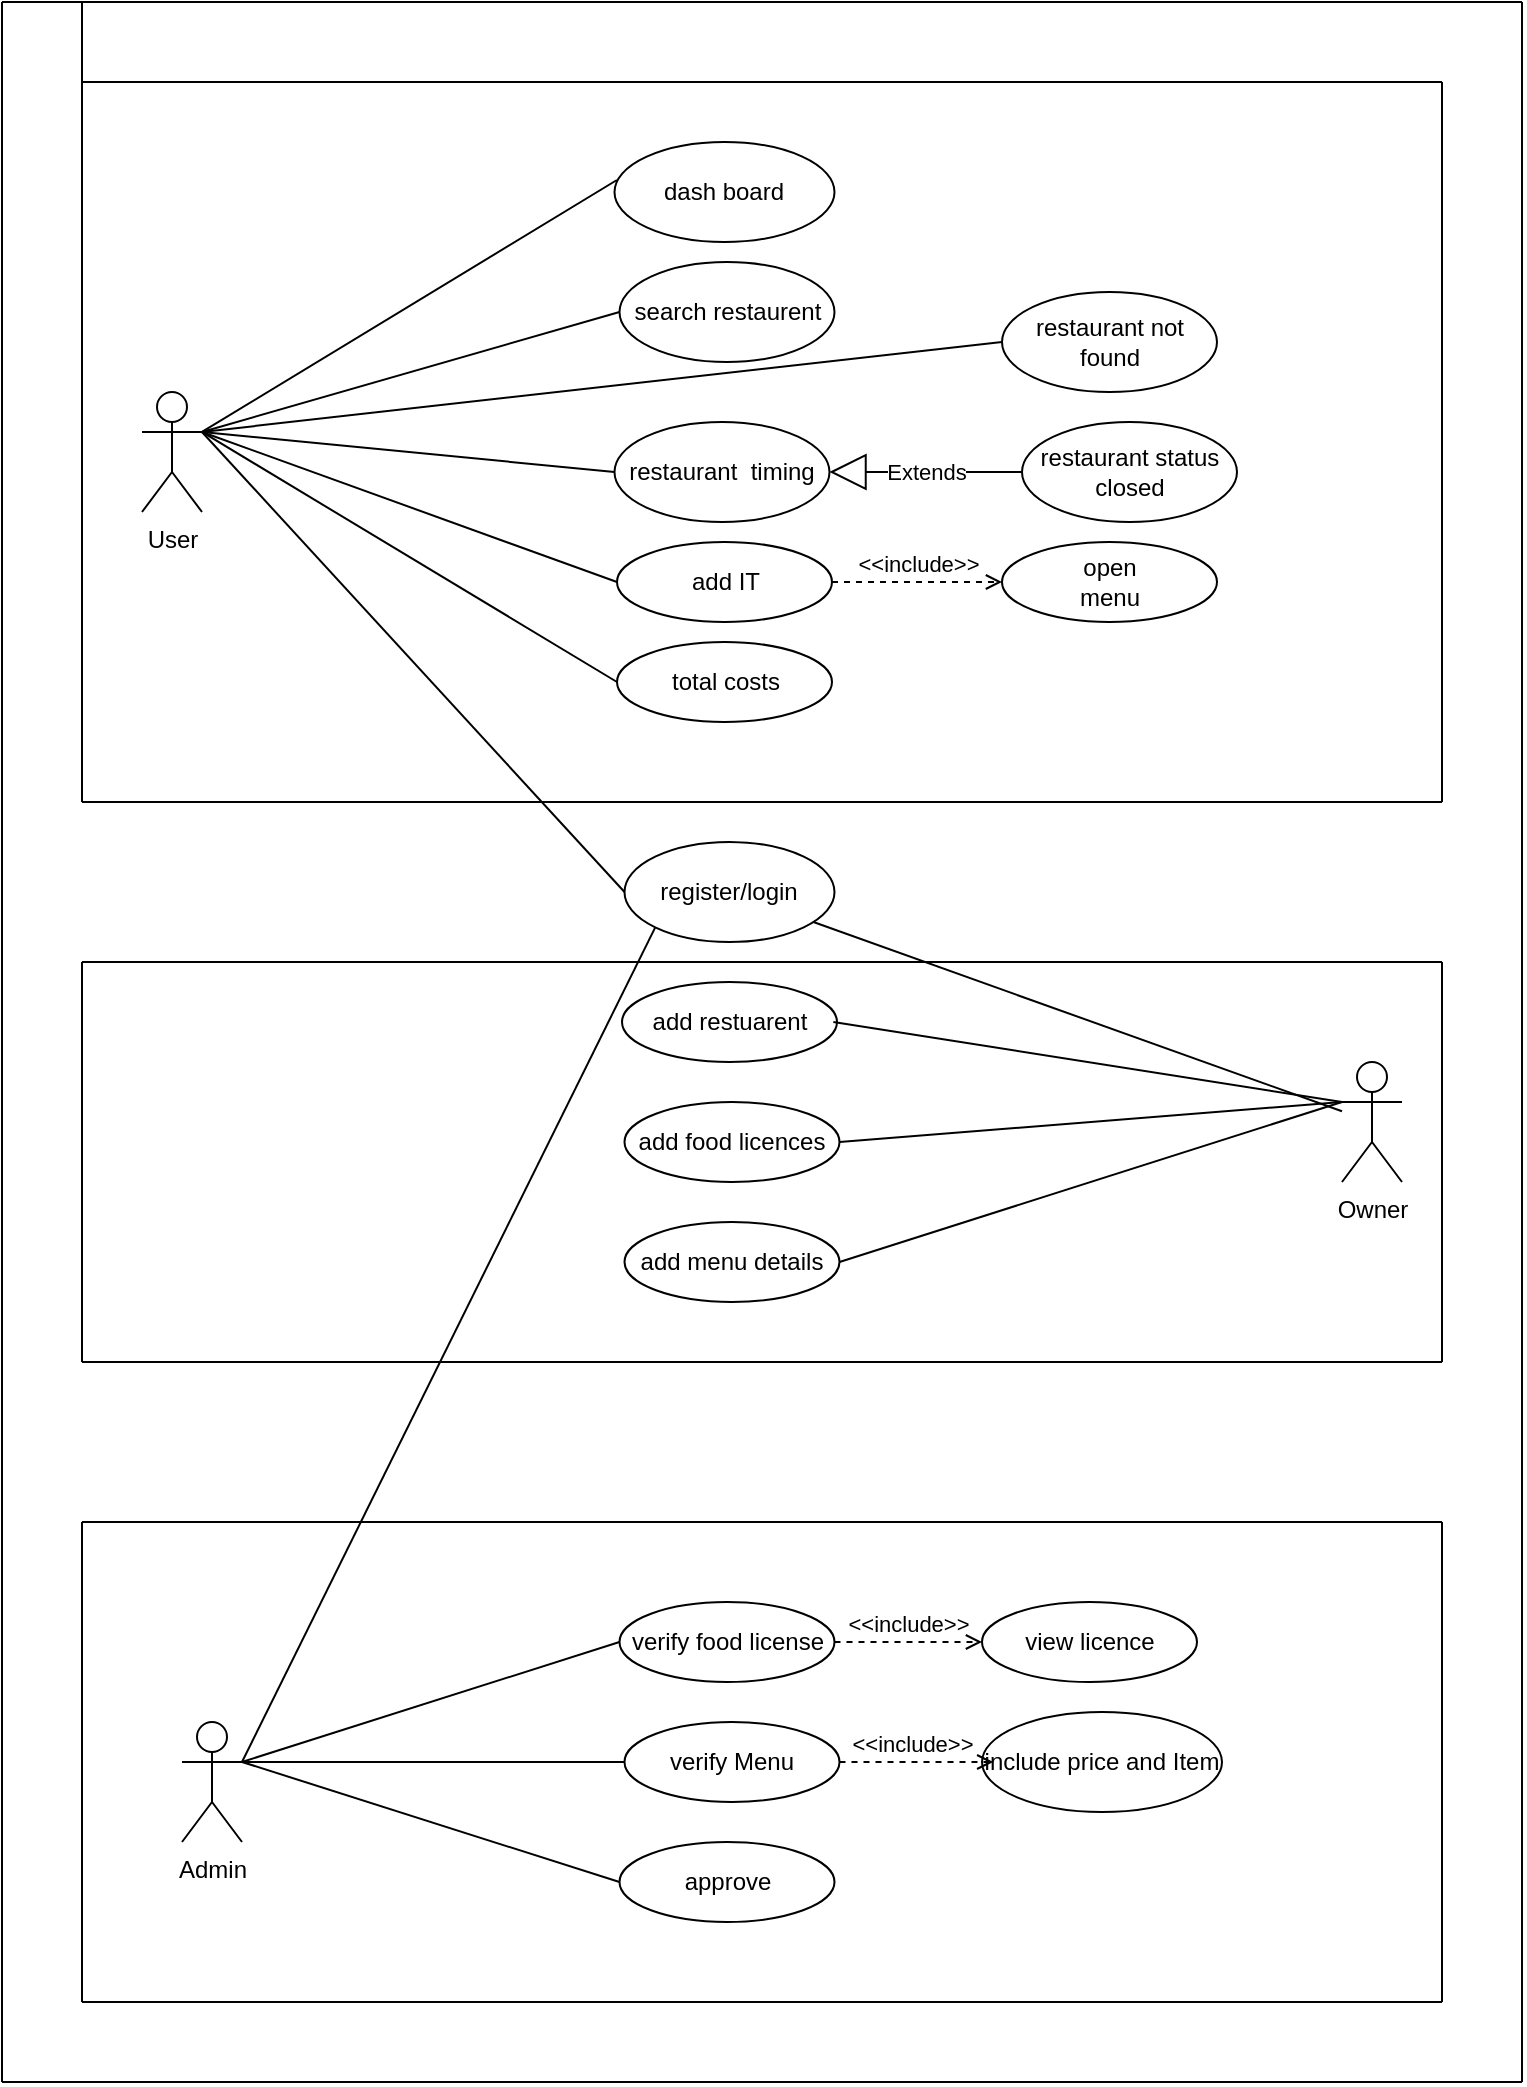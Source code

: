 <mxfile version="13.10.4" type="github">
  <diagram id="FyOOjmj2gLnmofkN0DMu" name="Page-1">
    <mxGraphModel dx="1424" dy="782" grid="1" gridSize="10" guides="1" tooltips="1" connect="1" arrows="1" fold="1" page="1" pageScale="1" pageWidth="850" pageHeight="1100" math="0" shadow="0">
      <root>
        <mxCell id="0" />
        <mxCell id="1" parent="0" />
        <mxCell id="Rky6-Vukg4qJPGLFqLiw-7" value="User" style="shape=umlActor;html=1;verticalLabelPosition=bottom;verticalAlign=top;align=center;" vertex="1" parent="1">
          <mxGeometry x="110" y="235" width="30" height="60" as="geometry" />
        </mxCell>
        <mxCell id="Rky6-Vukg4qJPGLFqLiw-10" value="register/login" style="ellipse;whiteSpace=wrap;html=1;" vertex="1" parent="1">
          <mxGeometry x="351.25" y="460" width="105" height="50" as="geometry" />
        </mxCell>
        <mxCell id="Rky6-Vukg4qJPGLFqLiw-11" value="dash board" style="ellipse;whiteSpace=wrap;html=1;" vertex="1" parent="1">
          <mxGeometry x="346.25" y="110" width="110" height="50" as="geometry" />
        </mxCell>
        <mxCell id="Rky6-Vukg4qJPGLFqLiw-13" value="search restaurent" style="ellipse;whiteSpace=wrap;html=1;" vertex="1" parent="1">
          <mxGeometry x="348.75" y="170" width="107.5" height="50" as="geometry" />
        </mxCell>
        <mxCell id="Rky6-Vukg4qJPGLFqLiw-15" value="restaurant&amp;nbsp; timing" style="ellipse;whiteSpace=wrap;html=1;" vertex="1" parent="1">
          <mxGeometry x="346.25" y="250" width="107.5" height="50" as="geometry" />
        </mxCell>
        <mxCell id="Rky6-Vukg4qJPGLFqLiw-17" value="&lt;div&gt;open&lt;/div&gt;&lt;div&gt;menu&lt;br&gt;&lt;/div&gt;" style="ellipse;whiteSpace=wrap;html=1;" vertex="1" parent="1">
          <mxGeometry x="540" y="310" width="107.5" height="40" as="geometry" />
        </mxCell>
        <mxCell id="Rky6-Vukg4qJPGLFqLiw-19" value="add IT" style="ellipse;whiteSpace=wrap;html=1;" vertex="1" parent="1">
          <mxGeometry x="347.5" y="310" width="107.5" height="40" as="geometry" />
        </mxCell>
        <mxCell id="Rky6-Vukg4qJPGLFqLiw-21" value="total costs" style="ellipse;whiteSpace=wrap;html=1;" vertex="1" parent="1">
          <mxGeometry x="347.5" y="360" width="107.5" height="40" as="geometry" />
        </mxCell>
        <mxCell id="Rky6-Vukg4qJPGLFqLiw-26" value="add restuarent" style="ellipse;whiteSpace=wrap;html=1;" vertex="1" parent="1">
          <mxGeometry x="350" y="530" width="107.5" height="40" as="geometry" />
        </mxCell>
        <mxCell id="Rky6-Vukg4qJPGLFqLiw-28" value="add food licences" style="ellipse;whiteSpace=wrap;html=1;" vertex="1" parent="1">
          <mxGeometry x="351.25" y="590" width="107.5" height="40" as="geometry" />
        </mxCell>
        <mxCell id="Rky6-Vukg4qJPGLFqLiw-30" value="add menu details" style="ellipse;whiteSpace=wrap;html=1;" vertex="1" parent="1">
          <mxGeometry x="351.25" y="650" width="107.5" height="40" as="geometry" />
        </mxCell>
        <mxCell id="Rky6-Vukg4qJPGLFqLiw-36" value="Admin" style="shape=umlActor;html=1;verticalLabelPosition=bottom;verticalAlign=top;align=center;" vertex="1" parent="1">
          <mxGeometry x="130" y="900" width="30" height="60" as="geometry" />
        </mxCell>
        <mxCell id="Rky6-Vukg4qJPGLFqLiw-40" value="verify food license" style="ellipse;whiteSpace=wrap;html=1;" vertex="1" parent="1">
          <mxGeometry x="348.75" y="840" width="107.5" height="40" as="geometry" />
        </mxCell>
        <mxCell id="Rky6-Vukg4qJPGLFqLiw-42" value="view licence" style="ellipse;whiteSpace=wrap;html=1;" vertex="1" parent="1">
          <mxGeometry x="530" y="840" width="107.5" height="40" as="geometry" />
        </mxCell>
        <mxCell id="Rky6-Vukg4qJPGLFqLiw-46" value="approve" style="ellipse;whiteSpace=wrap;html=1;" vertex="1" parent="1">
          <mxGeometry x="348.75" y="960" width="107.5" height="40" as="geometry" />
        </mxCell>
        <mxCell id="Rky6-Vukg4qJPGLFqLiw-48" value="" style="endArrow=none;html=1;exitX=1;exitY=0.333;exitDx=0;exitDy=0;exitPerimeter=0;entryX=0;entryY=0.5;entryDx=0;entryDy=0;" edge="1" parent="1" source="Rky6-Vukg4qJPGLFqLiw-7" target="Rky6-Vukg4qJPGLFqLiw-10">
          <mxGeometry width="50" height="50" relative="1" as="geometry">
            <mxPoint x="130" y="320" as="sourcePoint" />
            <mxPoint x="340" y="100" as="targetPoint" />
          </mxGeometry>
        </mxCell>
        <mxCell id="Rky6-Vukg4qJPGLFqLiw-49" value="" style="endArrow=none;html=1;entryX=0.011;entryY=0.38;entryDx=0;entryDy=0;entryPerimeter=0;exitX=1;exitY=0.333;exitDx=0;exitDy=0;exitPerimeter=0;" edge="1" parent="1" source="Rky6-Vukg4qJPGLFqLiw-7" target="Rky6-Vukg4qJPGLFqLiw-11">
          <mxGeometry width="50" height="50" relative="1" as="geometry">
            <mxPoint x="160" y="380" as="sourcePoint" />
            <mxPoint x="350" y="110" as="targetPoint" />
          </mxGeometry>
        </mxCell>
        <mxCell id="Rky6-Vukg4qJPGLFqLiw-50" value="" style="endArrow=none;html=1;entryX=0;entryY=0.5;entryDx=0;entryDy=0;exitX=1;exitY=0.333;exitDx=0;exitDy=0;exitPerimeter=0;" edge="1" parent="1" source="Rky6-Vukg4qJPGLFqLiw-7" target="Rky6-Vukg4qJPGLFqLiw-13">
          <mxGeometry width="50" height="50" relative="1" as="geometry">
            <mxPoint x="180" y="396.923" as="sourcePoint" />
            <mxPoint x="349.96" y="179" as="targetPoint" />
          </mxGeometry>
        </mxCell>
        <mxCell id="Rky6-Vukg4qJPGLFqLiw-51" value="restaurant status closed" style="ellipse;whiteSpace=wrap;html=1;" vertex="1" parent="1">
          <mxGeometry x="550" y="250" width="107.5" height="50" as="geometry" />
        </mxCell>
        <mxCell id="Rky6-Vukg4qJPGLFqLiw-53" value="Extends" style="endArrow=block;endSize=16;endFill=0;html=1;entryX=1;entryY=0.5;entryDx=0;entryDy=0;exitX=0;exitY=0.5;exitDx=0;exitDy=0;" edge="1" parent="1" source="Rky6-Vukg4qJPGLFqLiw-51" target="Rky6-Vukg4qJPGLFqLiw-15">
          <mxGeometry width="160" relative="1" as="geometry">
            <mxPoint x="540" y="469.5" as="sourcePoint" />
            <mxPoint x="700" y="469.5" as="targetPoint" />
          </mxGeometry>
        </mxCell>
        <mxCell id="Rky6-Vukg4qJPGLFqLiw-54" value="" style="endArrow=none;html=1;entryX=0;entryY=0.5;entryDx=0;entryDy=0;exitX=1;exitY=0.333;exitDx=0;exitDy=0;exitPerimeter=0;" edge="1" parent="1" source="Rky6-Vukg4qJPGLFqLiw-7" target="Rky6-Vukg4qJPGLFqLiw-15">
          <mxGeometry width="50" height="50" relative="1" as="geometry">
            <mxPoint x="90" y="380" as="sourcePoint" />
            <mxPoint x="355" y="265" as="targetPoint" />
          </mxGeometry>
        </mxCell>
        <mxCell id="Rky6-Vukg4qJPGLFqLiw-55" value="" style="endArrow=none;html=1;exitX=1;exitY=0.333;exitDx=0;exitDy=0;exitPerimeter=0;entryX=0;entryY=0.5;entryDx=0;entryDy=0;" edge="1" parent="1" source="Rky6-Vukg4qJPGLFqLiw-7" target="Rky6-Vukg4qJPGLFqLiw-19">
          <mxGeometry width="50" height="50" relative="1" as="geometry">
            <mxPoint x="170" y="400" as="sourcePoint" />
            <mxPoint x="300" y="450" as="targetPoint" />
          </mxGeometry>
        </mxCell>
        <mxCell id="Rky6-Vukg4qJPGLFqLiw-59" value="&amp;lt;&amp;lt;include&amp;gt;&amp;gt;" style="edgeStyle=none;html=1;endArrow=open;verticalAlign=bottom;dashed=1;labelBackgroundColor=none;exitX=1;exitY=0.5;exitDx=0;exitDy=0;" edge="1" parent="1" source="Rky6-Vukg4qJPGLFqLiw-19" target="Rky6-Vukg4qJPGLFqLiw-17">
          <mxGeometry width="160" relative="1" as="geometry">
            <mxPoint x="340" y="400" as="sourcePoint" />
            <mxPoint x="500" y="400" as="targetPoint" />
          </mxGeometry>
        </mxCell>
        <mxCell id="Rky6-Vukg4qJPGLFqLiw-61" value="" style="endArrow=none;html=1;exitX=0.983;exitY=0.5;exitDx=0;exitDy=0;exitPerimeter=0;entryX=0;entryY=0.333;entryDx=0;entryDy=0;entryPerimeter=0;" edge="1" parent="1" source="Rky6-Vukg4qJPGLFqLiw-26" target="Rky6-Vukg4qJPGLFqLiw-8">
          <mxGeometry width="50" height="50" relative="1" as="geometry">
            <mxPoint x="450.63" y="640" as="sourcePoint" />
            <mxPoint x="710" y="710" as="targetPoint" />
          </mxGeometry>
        </mxCell>
        <mxCell id="Rky6-Vukg4qJPGLFqLiw-62" value="" style="endArrow=none;html=1;exitX=1;exitY=0.333;exitDx=0;exitDy=0;exitPerimeter=0;entryX=0;entryY=0.5;entryDx=0;entryDy=0;" edge="1" parent="1" source="Rky6-Vukg4qJPGLFqLiw-36" target="Rky6-Vukg4qJPGLFqLiw-46">
          <mxGeometry width="50" height="50" relative="1" as="geometry">
            <mxPoint x="160" y="940" as="sourcePoint" />
            <mxPoint x="340" y="1000" as="targetPoint" />
          </mxGeometry>
        </mxCell>
        <mxCell id="Rky6-Vukg4qJPGLFqLiw-63" value="" style="endArrow=none;html=1;entryX=0;entryY=0.5;entryDx=0;entryDy=0;exitX=1;exitY=0.333;exitDx=0;exitDy=0;exitPerimeter=0;" edge="1" parent="1" source="Rky6-Vukg4qJPGLFqLiw-36" target="Rky6-Vukg4qJPGLFqLiw-40">
          <mxGeometry width="50" height="50" relative="1" as="geometry">
            <mxPoint x="160" y="940" as="sourcePoint" />
            <mxPoint x="411.25" y="830" as="targetPoint" />
          </mxGeometry>
        </mxCell>
        <mxCell id="Rky6-Vukg4qJPGLFqLiw-64" value="" style="endArrow=none;html=1;exitX=1;exitY=0.5;exitDx=0;exitDy=0;entryX=0;entryY=0.333;entryDx=0;entryDy=0;entryPerimeter=0;" edge="1" parent="1" source="Rky6-Vukg4qJPGLFqLiw-28" target="Rky6-Vukg4qJPGLFqLiw-8">
          <mxGeometry width="50" height="50" relative="1" as="geometry">
            <mxPoint x="460.672" y="640" as="sourcePoint" />
            <mxPoint x="710" y="710" as="targetPoint" />
          </mxGeometry>
        </mxCell>
        <mxCell id="Rky6-Vukg4qJPGLFqLiw-65" value="" style="endArrow=none;html=1;exitX=1;exitY=0.5;exitDx=0;exitDy=0;entryX=0;entryY=0.333;entryDx=0;entryDy=0;entryPerimeter=0;" edge="1" parent="1" source="Rky6-Vukg4qJPGLFqLiw-30" target="Rky6-Vukg4qJPGLFqLiw-8">
          <mxGeometry width="50" height="50" relative="1" as="geometry">
            <mxPoint x="462.5" y="710" as="sourcePoint" />
            <mxPoint x="720" y="720" as="targetPoint" />
          </mxGeometry>
        </mxCell>
        <mxCell id="Rky6-Vukg4qJPGLFqLiw-69" value="" style="endArrow=none;html=1;entryX=0;entryY=0.5;entryDx=0;entryDy=0;exitX=1;exitY=0.333;exitDx=0;exitDy=0;exitPerimeter=0;" edge="1" parent="1" source="Rky6-Vukg4qJPGLFqLiw-7" target="Rky6-Vukg4qJPGLFqLiw-21">
          <mxGeometry width="50" height="50" relative="1" as="geometry">
            <mxPoint x="150" y="260" as="sourcePoint" />
            <mxPoint x="357.5" y="380" as="targetPoint" />
          </mxGeometry>
        </mxCell>
        <mxCell id="Rky6-Vukg4qJPGLFqLiw-75" value="verify Menu" style="ellipse;whiteSpace=wrap;html=1;" vertex="1" parent="1">
          <mxGeometry x="351.25" y="900" width="107.5" height="40" as="geometry" />
        </mxCell>
        <mxCell id="Rky6-Vukg4qJPGLFqLiw-77" value="include price and Item" style="ellipse;whiteSpace=wrap;html=1;" vertex="1" parent="1">
          <mxGeometry x="530" y="895" width="120" height="50" as="geometry" />
        </mxCell>
        <mxCell id="Rky6-Vukg4qJPGLFqLiw-79" value="&amp;lt;&amp;lt;include&amp;gt;&amp;gt;" style="edgeStyle=none;html=1;endArrow=open;verticalAlign=bottom;dashed=1;labelBackgroundColor=none;entryX=0;entryY=0.5;entryDx=0;entryDy=0;exitX=1;exitY=0.5;exitDx=0;exitDy=0;" edge="1" parent="1" source="Rky6-Vukg4qJPGLFqLiw-40" target="Rky6-Vukg4qJPGLFqLiw-42">
          <mxGeometry width="160" relative="1" as="geometry">
            <mxPoint x="463.75" y="820" as="sourcePoint" />
            <mxPoint x="520" y="820" as="targetPoint" />
          </mxGeometry>
        </mxCell>
        <mxCell id="Rky6-Vukg4qJPGLFqLiw-83" value="&amp;lt;&amp;lt;include&amp;gt;&amp;gt;" style="edgeStyle=none;html=1;endArrow=open;verticalAlign=bottom;dashed=1;labelBackgroundColor=none;exitX=1;exitY=0.5;exitDx=0;exitDy=0;entryX=0.047;entryY=0.5;entryDx=0;entryDy=0;entryPerimeter=0;" edge="1" parent="1" source="Rky6-Vukg4qJPGLFqLiw-75" target="Rky6-Vukg4qJPGLFqLiw-77">
          <mxGeometry x="-0.067" width="160" relative="1" as="geometry">
            <mxPoint x="463.75" y="869.5" as="sourcePoint" />
            <mxPoint x="530" y="870" as="targetPoint" />
            <mxPoint as="offset" />
          </mxGeometry>
        </mxCell>
        <mxCell id="Rky6-Vukg4qJPGLFqLiw-84" value="restaurant not found" style="ellipse;whiteSpace=wrap;html=1;" vertex="1" parent="1">
          <mxGeometry x="540" y="185" width="107.5" height="50" as="geometry" />
        </mxCell>
        <mxCell id="Rky6-Vukg4qJPGLFqLiw-88" value="" style="endArrow=none;html=1;entryX=0;entryY=0.5;entryDx=0;entryDy=0;" edge="1" parent="1" target="Rky6-Vukg4qJPGLFqLiw-75">
          <mxGeometry width="50" height="50" relative="1" as="geometry">
            <mxPoint x="160" y="920" as="sourcePoint" />
            <mxPoint x="210" y="870" as="targetPoint" />
          </mxGeometry>
        </mxCell>
        <mxCell id="Rky6-Vukg4qJPGLFqLiw-89" value="" style="endArrow=none;html=1;entryX=0;entryY=1;entryDx=0;entryDy=0;" edge="1" parent="1" target="Rky6-Vukg4qJPGLFqLiw-10">
          <mxGeometry width="50" height="50" relative="1" as="geometry">
            <mxPoint x="160" y="920" as="sourcePoint" />
            <mxPoint x="290" y="510" as="targetPoint" />
          </mxGeometry>
        </mxCell>
        <mxCell id="Rky6-Vukg4qJPGLFqLiw-90" value="" style="endArrow=none;html=1;" edge="1" parent="1" source="Rky6-Vukg4qJPGLFqLiw-8" target="Rky6-Vukg4qJPGLFqLiw-10">
          <mxGeometry width="50" height="50" relative="1" as="geometry">
            <mxPoint x="740" y="600" as="sourcePoint" />
            <mxPoint x="750" y="520" as="targetPoint" />
          </mxGeometry>
        </mxCell>
        <mxCell id="Rky6-Vukg4qJPGLFqLiw-91" value="" style="endArrow=none;html=1;" edge="1" parent="1">
          <mxGeometry width="50" height="50" relative="1" as="geometry">
            <mxPoint x="40" y="1080" as="sourcePoint" />
            <mxPoint x="40" y="40" as="targetPoint" />
          </mxGeometry>
        </mxCell>
        <mxCell id="Rky6-Vukg4qJPGLFqLiw-92" value="" style="endArrow=none;html=1;" edge="1" parent="1">
          <mxGeometry width="50" height="50" relative="1" as="geometry">
            <mxPoint x="800" y="1080" as="sourcePoint" />
            <mxPoint x="800" y="40" as="targetPoint" />
          </mxGeometry>
        </mxCell>
        <mxCell id="Rky6-Vukg4qJPGLFqLiw-93" value="" style="endArrow=none;html=1;" edge="1" parent="1">
          <mxGeometry width="50" height="50" relative="1" as="geometry">
            <mxPoint x="40" y="1080" as="sourcePoint" />
            <mxPoint x="800" y="1080" as="targetPoint" />
          </mxGeometry>
        </mxCell>
        <mxCell id="Rky6-Vukg4qJPGLFqLiw-8" value="Owner" style="shape=umlActor;html=1;verticalLabelPosition=bottom;verticalAlign=top;align=center;" vertex="1" parent="1">
          <mxGeometry x="710" y="570" width="30" height="60" as="geometry" />
        </mxCell>
        <mxCell id="Rky6-Vukg4qJPGLFqLiw-94" value="" style="endArrow=none;html=1;" edge="1" parent="1" target="Rky6-Vukg4qJPGLFqLiw-8">
          <mxGeometry width="50" height="50" relative="1" as="geometry">
            <mxPoint x="740" y="600" as="sourcePoint" />
            <mxPoint x="439.066" y="462.342" as="targetPoint" />
          </mxGeometry>
        </mxCell>
        <mxCell id="Rky6-Vukg4qJPGLFqLiw-95" value="" style="endArrow=none;html=1;" edge="1" parent="1">
          <mxGeometry width="50" height="50" relative="1" as="geometry">
            <mxPoint x="40" y="40" as="sourcePoint" />
            <mxPoint x="800" y="40" as="targetPoint" />
          </mxGeometry>
        </mxCell>
        <mxCell id="Rky6-Vukg4qJPGLFqLiw-96" value="" style="endArrow=none;html=1;" edge="1" parent="1">
          <mxGeometry width="50" height="50" relative="1" as="geometry">
            <mxPoint x="760" y="440" as="sourcePoint" />
            <mxPoint x="760" y="80" as="targetPoint" />
          </mxGeometry>
        </mxCell>
        <mxCell id="Rky6-Vukg4qJPGLFqLiw-97" value="" style="endArrow=none;html=1;" edge="1" parent="1">
          <mxGeometry width="50" height="50" relative="1" as="geometry">
            <mxPoint x="80" y="440" as="sourcePoint" />
            <mxPoint x="760" y="440" as="targetPoint" />
          </mxGeometry>
        </mxCell>
        <mxCell id="Rky6-Vukg4qJPGLFqLiw-98" value="" style="endArrow=none;html=1;" edge="1" parent="1">
          <mxGeometry width="50" height="50" relative="1" as="geometry">
            <mxPoint x="80" y="440" as="sourcePoint" />
            <mxPoint x="80" y="40" as="targetPoint" />
          </mxGeometry>
        </mxCell>
        <mxCell id="Rky6-Vukg4qJPGLFqLiw-99" value="" style="endArrow=none;html=1;" edge="1" parent="1">
          <mxGeometry width="50" height="50" relative="1" as="geometry">
            <mxPoint x="80" y="80" as="sourcePoint" />
            <mxPoint x="760" y="80" as="targetPoint" />
          </mxGeometry>
        </mxCell>
        <mxCell id="Rky6-Vukg4qJPGLFqLiw-100" value="" style="endArrow=none;html=1;exitX=1;exitY=0.333;exitDx=0;exitDy=0;exitPerimeter=0;entryX=0;entryY=0.5;entryDx=0;entryDy=0;" edge="1" parent="1" source="Rky6-Vukg4qJPGLFqLiw-7" target="Rky6-Vukg4qJPGLFqLiw-84">
          <mxGeometry width="50" height="50" relative="1" as="geometry">
            <mxPoint x="190" y="270" as="sourcePoint" />
            <mxPoint x="540" y="180" as="targetPoint" />
          </mxGeometry>
        </mxCell>
        <mxCell id="Rky6-Vukg4qJPGLFqLiw-101" value="" style="endArrow=none;html=1;" edge="1" parent="1">
          <mxGeometry width="50" height="50" relative="1" as="geometry">
            <mxPoint x="760" y="720" as="sourcePoint" />
            <mxPoint x="760" y="520" as="targetPoint" />
          </mxGeometry>
        </mxCell>
        <mxCell id="Rky6-Vukg4qJPGLFqLiw-102" value="" style="endArrow=none;html=1;" edge="1" parent="1">
          <mxGeometry width="50" height="50" relative="1" as="geometry">
            <mxPoint x="80" y="720" as="sourcePoint" />
            <mxPoint x="760" y="720" as="targetPoint" />
          </mxGeometry>
        </mxCell>
        <mxCell id="Rky6-Vukg4qJPGLFqLiw-103" value="" style="endArrow=none;html=1;" edge="1" parent="1">
          <mxGeometry width="50" height="50" relative="1" as="geometry">
            <mxPoint x="80" y="520" as="sourcePoint" />
            <mxPoint x="760" y="520" as="targetPoint" />
          </mxGeometry>
        </mxCell>
        <mxCell id="Rky6-Vukg4qJPGLFqLiw-104" value="" style="endArrow=none;html=1;" edge="1" parent="1">
          <mxGeometry width="50" height="50" relative="1" as="geometry">
            <mxPoint x="80" y="720" as="sourcePoint" />
            <mxPoint x="80" y="520" as="targetPoint" />
          </mxGeometry>
        </mxCell>
        <mxCell id="Rky6-Vukg4qJPGLFqLiw-106" value="" style="endArrow=none;html=1;" edge="1" parent="1">
          <mxGeometry width="50" height="50" relative="1" as="geometry">
            <mxPoint x="80" y="1040" as="sourcePoint" />
            <mxPoint x="760" y="1040" as="targetPoint" />
          </mxGeometry>
        </mxCell>
        <mxCell id="Rky6-Vukg4qJPGLFqLiw-107" value="" style="endArrow=none;html=1;" edge="1" parent="1">
          <mxGeometry width="50" height="50" relative="1" as="geometry">
            <mxPoint x="760" y="1040" as="sourcePoint" />
            <mxPoint x="760" y="800" as="targetPoint" />
          </mxGeometry>
        </mxCell>
        <mxCell id="Rky6-Vukg4qJPGLFqLiw-108" value="" style="endArrow=none;html=1;" edge="1" parent="1">
          <mxGeometry width="50" height="50" relative="1" as="geometry">
            <mxPoint x="80" y="800" as="sourcePoint" />
            <mxPoint x="760" y="800" as="targetPoint" />
          </mxGeometry>
        </mxCell>
        <mxCell id="Rky6-Vukg4qJPGLFqLiw-109" value="" style="endArrow=none;html=1;" edge="1" parent="1">
          <mxGeometry width="50" height="50" relative="1" as="geometry">
            <mxPoint x="80" y="1040" as="sourcePoint" />
            <mxPoint x="80" y="800" as="targetPoint" />
          </mxGeometry>
        </mxCell>
      </root>
    </mxGraphModel>
  </diagram>
</mxfile>
